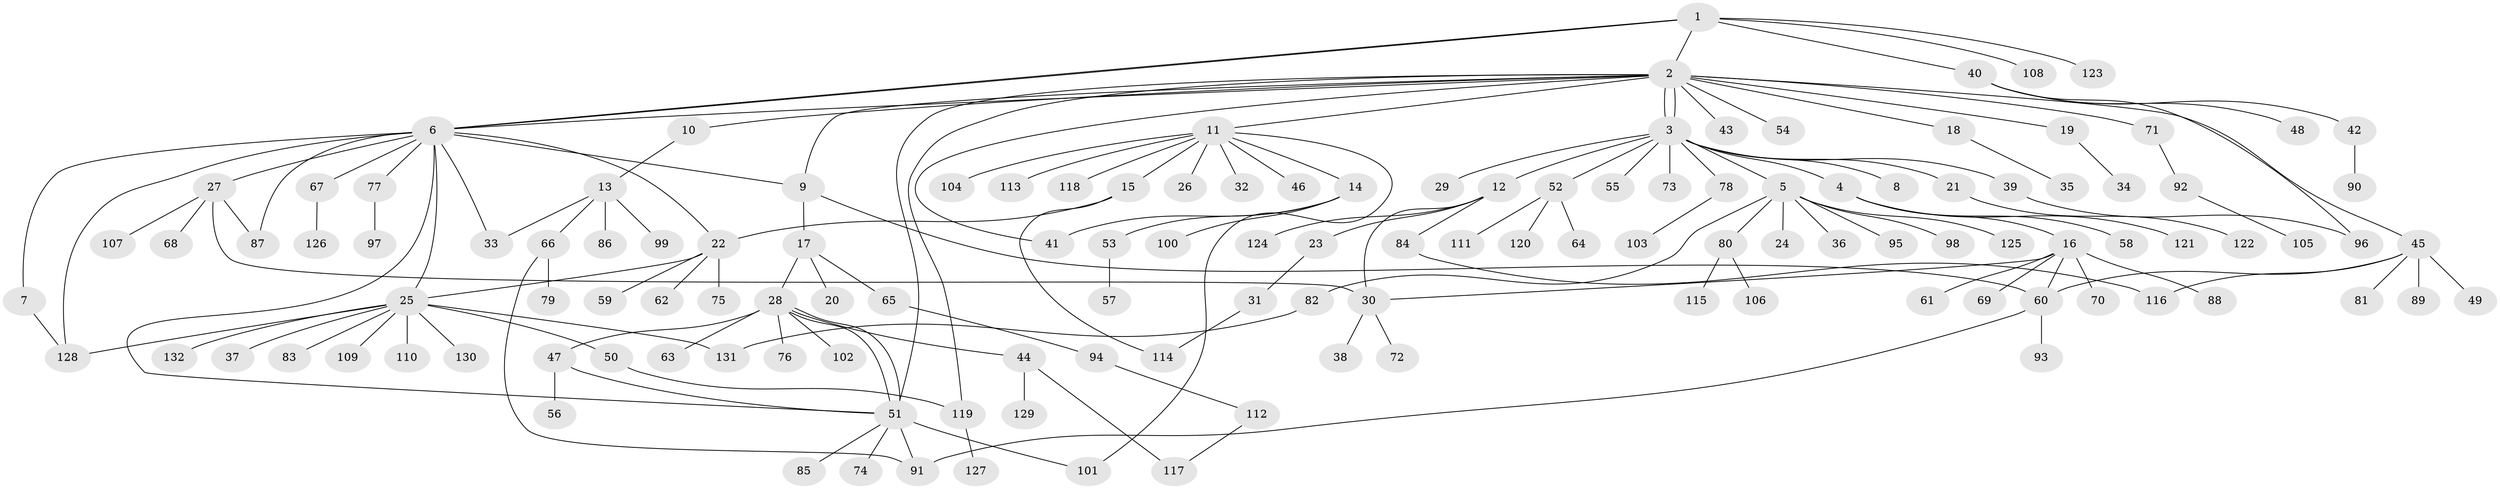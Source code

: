 // Generated by graph-tools (version 1.1) at 2025/49/03/09/25 03:49:52]
// undirected, 132 vertices, 159 edges
graph export_dot {
graph [start="1"]
  node [color=gray90,style=filled];
  1;
  2;
  3;
  4;
  5;
  6;
  7;
  8;
  9;
  10;
  11;
  12;
  13;
  14;
  15;
  16;
  17;
  18;
  19;
  20;
  21;
  22;
  23;
  24;
  25;
  26;
  27;
  28;
  29;
  30;
  31;
  32;
  33;
  34;
  35;
  36;
  37;
  38;
  39;
  40;
  41;
  42;
  43;
  44;
  45;
  46;
  47;
  48;
  49;
  50;
  51;
  52;
  53;
  54;
  55;
  56;
  57;
  58;
  59;
  60;
  61;
  62;
  63;
  64;
  65;
  66;
  67;
  68;
  69;
  70;
  71;
  72;
  73;
  74;
  75;
  76;
  77;
  78;
  79;
  80;
  81;
  82;
  83;
  84;
  85;
  86;
  87;
  88;
  89;
  90;
  91;
  92;
  93;
  94;
  95;
  96;
  97;
  98;
  99;
  100;
  101;
  102;
  103;
  104;
  105;
  106;
  107;
  108;
  109;
  110;
  111;
  112;
  113;
  114;
  115;
  116;
  117;
  118;
  119;
  120;
  121;
  122;
  123;
  124;
  125;
  126;
  127;
  128;
  129;
  130;
  131;
  132;
  1 -- 2;
  1 -- 6;
  1 -- 6;
  1 -- 40;
  1 -- 108;
  1 -- 123;
  2 -- 3;
  2 -- 3;
  2 -- 6;
  2 -- 9;
  2 -- 10;
  2 -- 11;
  2 -- 18;
  2 -- 19;
  2 -- 41;
  2 -- 43;
  2 -- 45;
  2 -- 51;
  2 -- 54;
  2 -- 71;
  2 -- 119;
  3 -- 4;
  3 -- 5;
  3 -- 8;
  3 -- 12;
  3 -- 21;
  3 -- 29;
  3 -- 39;
  3 -- 52;
  3 -- 55;
  3 -- 73;
  3 -- 78;
  4 -- 16;
  4 -- 58;
  4 -- 121;
  5 -- 24;
  5 -- 36;
  5 -- 80;
  5 -- 82;
  5 -- 95;
  5 -- 98;
  5 -- 125;
  6 -- 7;
  6 -- 9;
  6 -- 22;
  6 -- 25;
  6 -- 27;
  6 -- 33;
  6 -- 51;
  6 -- 67;
  6 -- 77;
  6 -- 87;
  6 -- 128;
  7 -- 128;
  9 -- 17;
  9 -- 60;
  10 -- 13;
  11 -- 14;
  11 -- 15;
  11 -- 26;
  11 -- 32;
  11 -- 46;
  11 -- 101;
  11 -- 104;
  11 -- 113;
  11 -- 118;
  12 -- 23;
  12 -- 30;
  12 -- 84;
  12 -- 124;
  13 -- 33;
  13 -- 66;
  13 -- 86;
  13 -- 99;
  14 -- 41;
  14 -- 53;
  14 -- 100;
  15 -- 22;
  15 -- 114;
  16 -- 30;
  16 -- 60;
  16 -- 61;
  16 -- 69;
  16 -- 70;
  16 -- 88;
  17 -- 20;
  17 -- 28;
  17 -- 65;
  18 -- 35;
  19 -- 34;
  21 -- 122;
  22 -- 25;
  22 -- 59;
  22 -- 62;
  22 -- 75;
  23 -- 31;
  25 -- 37;
  25 -- 50;
  25 -- 83;
  25 -- 109;
  25 -- 110;
  25 -- 128;
  25 -- 130;
  25 -- 131;
  25 -- 132;
  27 -- 30;
  27 -- 68;
  27 -- 87;
  27 -- 107;
  28 -- 44;
  28 -- 47;
  28 -- 51;
  28 -- 51;
  28 -- 63;
  28 -- 76;
  28 -- 102;
  30 -- 38;
  30 -- 72;
  31 -- 114;
  39 -- 96;
  40 -- 42;
  40 -- 48;
  40 -- 96;
  42 -- 90;
  44 -- 117;
  44 -- 129;
  45 -- 49;
  45 -- 60;
  45 -- 81;
  45 -- 89;
  45 -- 116;
  47 -- 51;
  47 -- 56;
  50 -- 119;
  51 -- 74;
  51 -- 85;
  51 -- 91;
  51 -- 101;
  52 -- 64;
  52 -- 111;
  52 -- 120;
  53 -- 57;
  60 -- 91;
  60 -- 93;
  65 -- 94;
  66 -- 79;
  66 -- 91;
  67 -- 126;
  71 -- 92;
  77 -- 97;
  78 -- 103;
  80 -- 106;
  80 -- 115;
  82 -- 131;
  84 -- 116;
  92 -- 105;
  94 -- 112;
  112 -- 117;
  119 -- 127;
}
